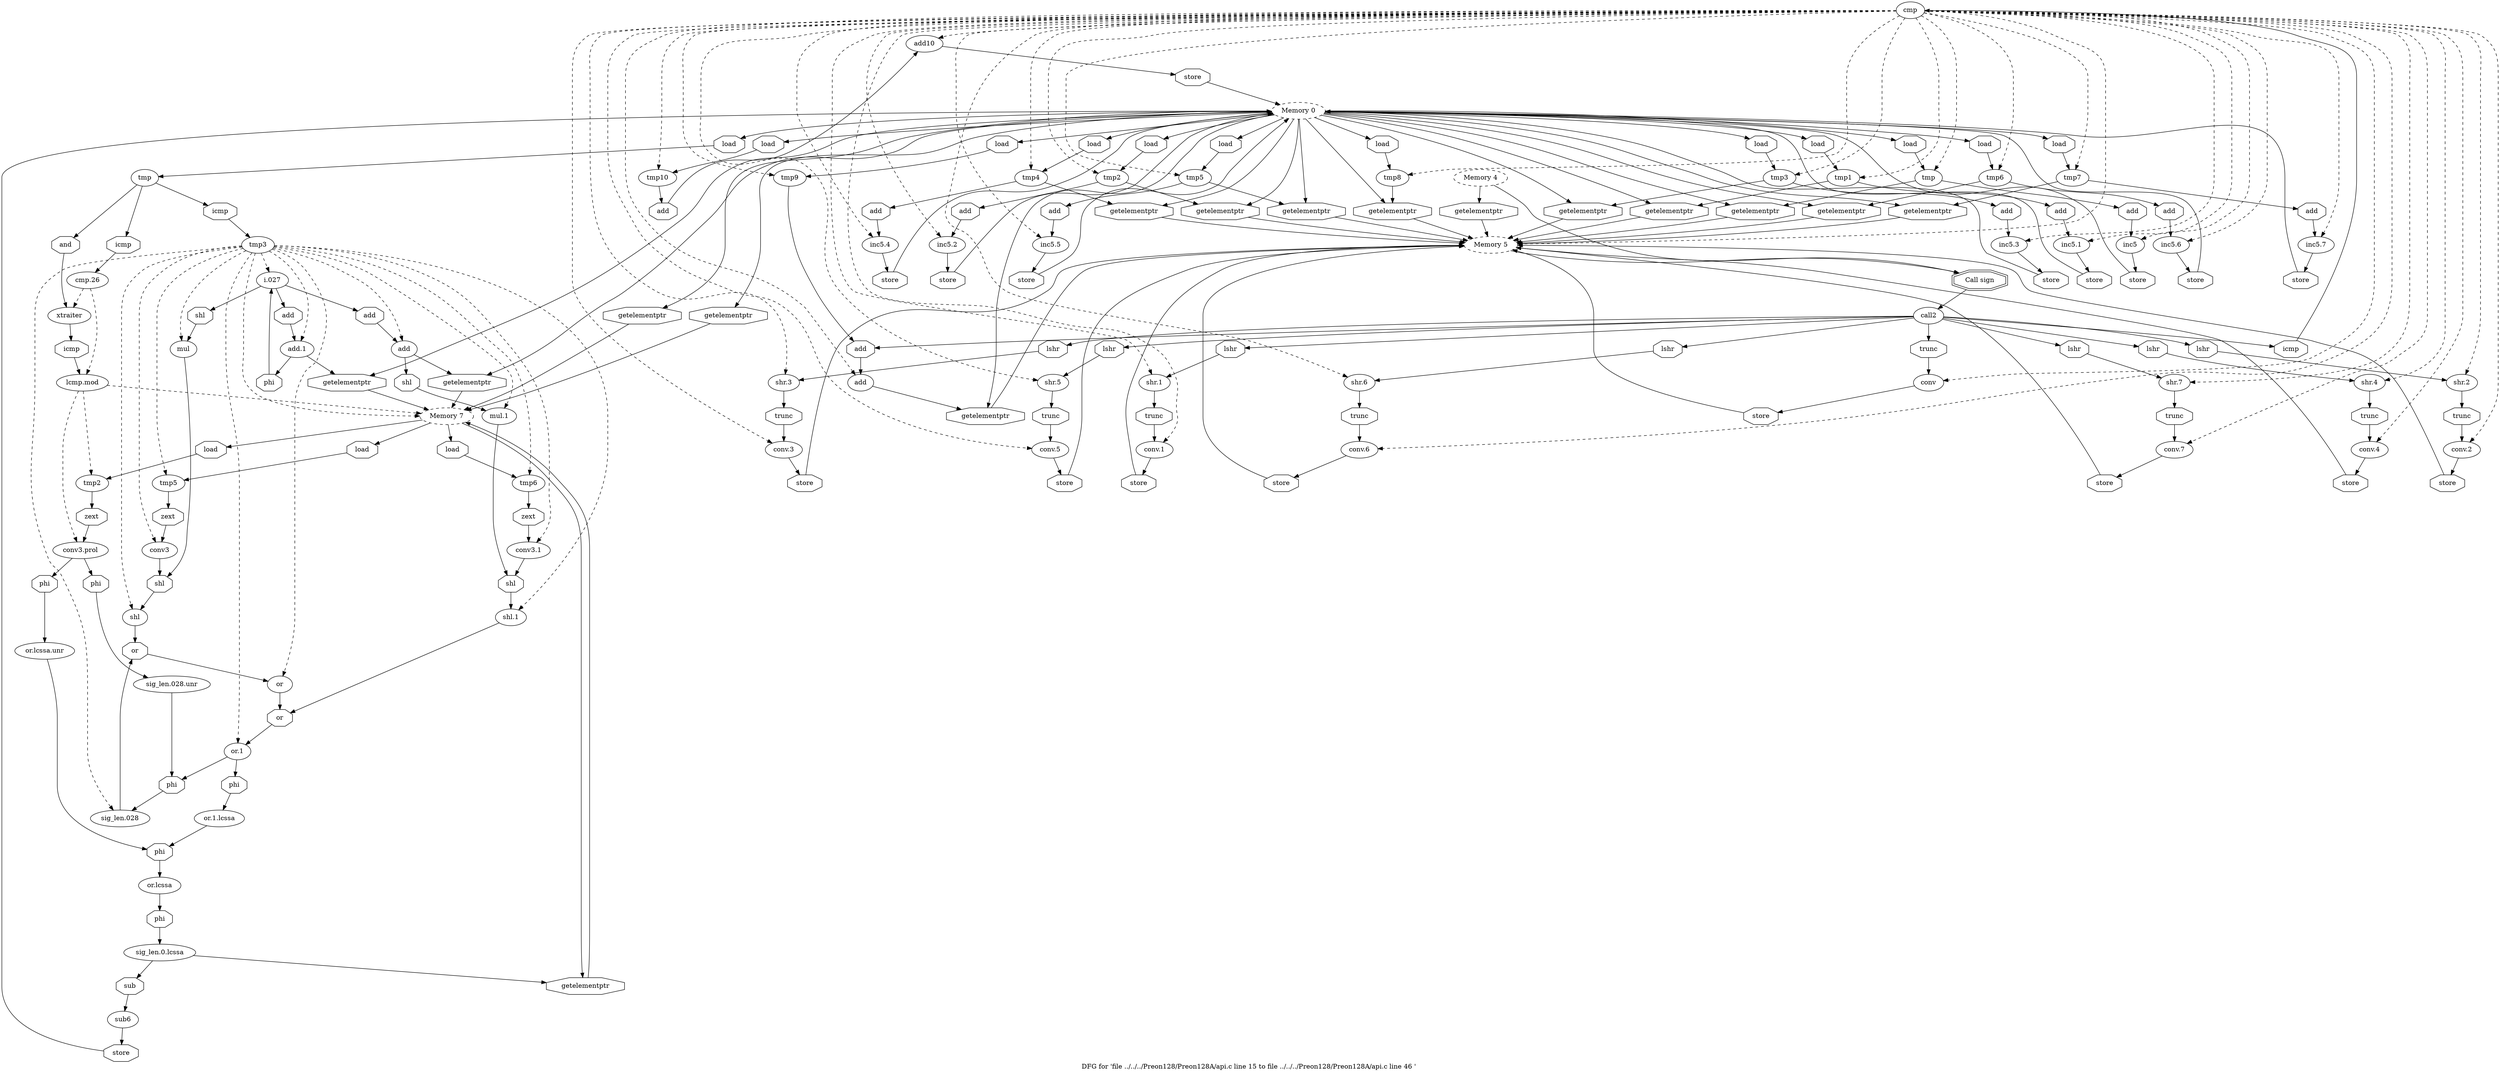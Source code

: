 digraph "DFG for 'file ../../../Preon128/Preon128A/api.c line 15 to file ../../../Preon128/Preon128A/api.c line 46 '  "{
label="DFG for 'file ../../../Preon128/Preon128A/api.c line 15 to file ../../../Preon128/Preon128A/api.c line 46 ' ";
node_2003[shape=ellipse,style=solid,label="cmp"]
node_1998[shape=ellipse,style=dashed,label="Memory 5"]
"node_2003"->"node_1998" [style=dashed]
node_2102[shape=ellipse,style=solid,label="add10"]
"node_2003"->"node_2102" [style=dashed]
node_2016[shape=ellipse,style=solid,label="conv.1"]
"node_2003"->"node_2016" [style=dashed]
node_2048[shape=ellipse,style=solid,label="shr.4"]
"node_2003"->"node_2048" [style=dashed]
node_2041[shape=ellipse,style=solid,label="tmp3"]
"node_2003"->"node_2041" [style=dashed]
node_2025[shape=ellipse,style=solid,label="shr.2"]
"node_2003"->"node_2025" [style=dashed]
node_2050[shape=ellipse,style=solid,label="conv.4"]
"node_2003"->"node_2050" [style=dashed]
node_2029[shape=ellipse,style=solid,label="tmp2"]
"node_2003"->"node_2029" [style=dashed]
node_2097[shape=ellipse,style=solid,label="add"]
"node_2003"->"node_2097" [style=dashed]
node_2052[shape=ellipse,style=solid,label="tmp4"]
"node_2003"->"node_2052" [style=dashed]
node_2054[shape=ellipse,style=solid,label="inc5.4"]
"node_2003"->"node_2054" [style=dashed]
node_2018[shape=ellipse,style=solid,label="tmp1"]
"node_2003"->"node_2018" [style=dashed]
node_2059[shape=ellipse,style=solid,label="shr.5"]
"node_2003"->"node_2059" [style=dashed]
node_2038[shape=ellipse,style=solid,label="conv.3"]
"node_2003"->"node_2038" [style=dashed]
node_2031[shape=ellipse,style=solid,label="inc5.2"]
"node_2003"->"node_2031" [style=dashed]
node_2036[shape=ellipse,style=solid,label="shr.3"]
"node_2003"->"node_2036" [style=dashed]
node_2061[shape=ellipse,style=solid,label="conv.5"]
"node_2003"->"node_2061" [style=dashed]
node_2063[shape=ellipse,style=solid,label="tmp5"]
"node_2003"->"node_2063" [style=dashed]
node_2009[shape=ellipse,style=solid,label="inc5"]
"node_2003"->"node_2009" [style=dashed]
node_2065[shape=ellipse,style=solid,label="inc5.5"]
"node_2003"->"node_2065" [style=dashed]
node_2070[shape=ellipse,style=solid,label="shr.6"]
"node_2003"->"node_2070" [style=dashed]
node_2072[shape=ellipse,style=solid,label="conv.6"]
"node_2003"->"node_2072" [style=dashed]
node_2074[shape=ellipse,style=solid,label="tmp6"]
"node_2003"->"node_2074" [style=dashed]
node_2076[shape=ellipse,style=solid,label="inc5.6"]
"node_2003"->"node_2076" [style=dashed]
node_2014[shape=ellipse,style=solid,label="shr.1"]
"node_2003"->"node_2014" [style=dashed]
node_2020[shape=ellipse,style=solid,label="inc5.1"]
"node_2003"->"node_2020" [style=dashed]
node_2100[shape=ellipse,style=solid,label="tmp10"]
"node_2003"->"node_2100" [style=dashed]
node_2081[shape=ellipse,style=solid,label="shr.7"]
"node_2003"->"node_2081" [style=dashed]
node_2043[shape=ellipse,style=solid,label="inc5.3"]
"node_2003"->"node_2043" [style=dashed]
node_2007[shape=ellipse,style=solid,label="tmp"]
"node_2003"->"node_2007" [style=dashed]
node_2083[shape=ellipse,style=solid,label="conv.7"]
"node_2003"->"node_2083" [style=dashed]
node_2027[shape=ellipse,style=solid,label="conv.2"]
"node_2003"->"node_2027" [style=dashed]
node_2085[shape=ellipse,style=solid,label="tmp7"]
"node_2003"->"node_2085" [style=dashed]
node_2087[shape=ellipse,style=solid,label="inc5.7"]
"node_2003"->"node_2087" [style=dashed]
node_2092[shape=ellipse,style=solid,label="tmp8"]
"node_2003"->"node_2092" [style=dashed]
node_2005[shape=ellipse,style=solid,label="conv"]
"node_2003"->"node_2005" [style=dashed]
node_2095[shape=ellipse,style=solid,label="tmp9"]
"node_2003"->"node_2095" [style=dashed]
node_2002[shape=doubleoctagon,style=solid,label="Call sign"]
node_2001[shape=ellipse,style=solid,label="call2"]
"node_2002"->"node_2001"
node_2049[shape=octagon,style=solid,label="lshr"]
"node_2001"->"node_2049"
node_2004[shape=octagon,style=solid,label="icmp"]
"node_2001"->"node_2004"
node_2026[shape=octagon,style=solid,label="lshr"]
"node_2001"->"node_2026"
node_2060[shape=octagon,style=solid,label="lshr"]
"node_2001"->"node_2060"
node_2071[shape=octagon,style=solid,label="lshr"]
"node_2001"->"node_2071"
node_2098[shape=octagon,style=solid,label="add"]
"node_2001"->"node_2098"
node_2037[shape=octagon,style=solid,label="lshr"]
"node_2001"->"node_2037"
node_2015[shape=octagon,style=solid,label="lshr"]
"node_2001"->"node_2015"
node_2006[shape=octagon,style=solid,label="trunc"]
"node_2001"->"node_2006"
node_2082[shape=octagon,style=solid,label="lshr"]
"node_2001"->"node_2082"
node_2000[shape=ellipse,style=dashed,label="Memory 4"]
"node_2000"->"node_2002"
node_1999[shape=octagon,style=solid,label="getelementptr"]
"node_2000"->"node_1999"
"node_1999"->"node_1998"
"node_1998"->"node_2002"
node_1997[shape=ellipse,style=dashed,label="Memory 0"]
node_2105[shape=octagon,style=solid,label="load"]
"node_1997"->"node_2105"
node_2096[shape=octagon,style=solid,label="load"]
"node_1997"->"node_2096"
node_2053[shape=octagon,style=solid,label="load"]
"node_1997"->"node_2053"
node_2012[shape=octagon,style=solid,label="getelementptr"]
"node_1997"->"node_2012"
node_2034[shape=octagon,style=solid,label="getelementptr"]
"node_1997"->"node_2034"
node_2057[shape=octagon,style=solid,label="getelementptr"]
"node_1997"->"node_2057"
node_2064[shape=octagon,style=solid,label="load"]
"node_1997"->"node_2064"
node_2068[shape=octagon,style=solid,label="getelementptr"]
"node_1997"->"node_2068"
node_2099[shape=octagon,style=solid,label="getelementptr"]
"node_1997"->"node_2099"
node_2075[shape=octagon,style=solid,label="load"]
"node_1997"->"node_2075"
node_2113[shape=octagon,style=solid,label="getelementptr"]
"node_1997"->"node_2113"
node_2046[shape=octagon,style=solid,label="getelementptr"]
"node_1997"->"node_2046"
node_2134[shape=octagon,style=solid,label="getelementptr"]
"node_1997"->"node_2134"
node_2042[shape=octagon,style=solid,label="load"]
"node_1997"->"node_2042"
node_2079[shape=octagon,style=solid,label="getelementptr"]
"node_1997"->"node_2079"
node_2101[shape=octagon,style=solid,label="load"]
"node_1997"->"node_2101"
node_2008[shape=octagon,style=solid,label="load"]
"node_1997"->"node_2008"
node_2151[shape=octagon,style=solid,label="getelementptr"]
"node_1997"->"node_2151"
node_2019[shape=octagon,style=solid,label="load"]
"node_1997"->"node_2019"
node_2086[shape=octagon,style=solid,label="load"]
"node_1997"->"node_2086"
node_2090[shape=octagon,style=solid,label="getelementptr"]
"node_1997"->"node_2090"
node_2023[shape=octagon,style=solid,label="getelementptr"]
"node_1997"->"node_2023"
node_2093[shape=octagon,style=solid,label="load"]
"node_1997"->"node_2093"
node_2030[shape=octagon,style=solid,label="load"]
"node_1997"->"node_2030"
node_2094[shape=octagon,style=solid,label="getelementptr"]
"node_1997"->"node_2094"
node_2160[shape=octagon,style=solid,label="getelementptr"]
"node_1997"->"node_2160"
node_2040[shape=octagon,style=solid,label="store"]
"node_2102"->"node_2040"
node_2103[shape=octagon,style=solid,label="add"]
"node_2103"->"node_2102"
node_2024[shape=octagon,style=solid,label="store"]
"node_2016"->"node_2024"
node_2051[shape=octagon,style=solid,label="trunc"]
"node_2048"->"node_2051"
"node_2049"->"node_2048"
"node_2041"->"node_2046"
node_2044[shape=octagon,style=solid,label="add"]
"node_2041"->"node_2044"
node_2028[shape=octagon,style=solid,label="trunc"]
"node_2025"->"node_2028"
node_2017[shape=octagon,style=solid,label="trunc"]
"node_2017"->"node_2016"
node_2104[shape=ellipse,style=solid,label="tmp"]
node_2107[shape=octagon,style=solid,label="icmp"]
"node_2104"->"node_2107"
node_2109[shape=octagon,style=solid,label="and"]
"node_2104"->"node_2109"
node_2123[shape=octagon,style=solid,label="icmp"]
"node_2104"->"node_2123"
"node_2105"->"node_2104"
node_2142[shape=octagon,style=solid,label="add"]
node_2141[shape=ellipse,style=solid,label="add"]
"node_2142"->"node_2141"
node_2143[shape=ellipse,style=solid,label="or"]
node_2127[shape=octagon,style=solid,label="or"]
"node_2143"->"node_2127"
node_2144[shape=octagon,style=solid,label="or"]
"node_2144"->"node_2143"
"node_2024"->"node_1998"
node_2058[shape=octagon,style=solid,label="store"]
"node_2050"->"node_2058"
"node_2051"->"node_2050"
"node_2029"->"node_2034"
node_2032[shape=octagon,style=solid,label="add"]
"node_2029"->"node_2032"
"node_2096"->"node_2095"
"node_2097"->"node_2099"
node_2055[shape=octagon,style=solid,label="add"]
"node_2052"->"node_2055"
"node_2052"->"node_2057"
"node_2053"->"node_2052"
node_2145[shape=ellipse,style=solid,label="shl"]
"node_2145"->"node_2144"
node_2146[shape=octagon,style=solid,label="shl"]
"node_2146"->"node_2145"
node_2147[shape=ellipse,style=solid,label="conv3"]
"node_2147"->"node_2146"
node_2056[shape=octagon,style=solid,label="store"]
"node_2054"->"node_2056"
"node_2055"->"node_2054"
node_2126[shape=ellipse,style=solid,label="or.1"]
node_2125[shape=octagon,style=solid,label="phi"]
"node_2126"->"node_2125"
node_2155[shape=octagon,style=solid,label="phi"]
"node_2126"->"node_2155"
"node_2127"->"node_2126"
"node_2012"->"node_1998"
node_2124[shape=ellipse,style=solid,label="or.1.lcssa"]
node_2157[shape=octagon,style=solid,label="phi"]
"node_2124"->"node_2157"
"node_2125"->"node_2124"
"node_2034"->"node_1998"
node_2022[shape=octagon,style=solid,label="store"]
"node_2022"->"node_1997"
"node_2004"->"node_2003"
node_2021[shape=octagon,style=solid,label="add"]
"node_2018"->"node_2021"
"node_2018"->"node_2023"
node_2148[shape=octagon,style=solid,label="zext"]
"node_2148"->"node_2147"
node_2149[shape=ellipse,style=solid,label="tmp5"]
"node_2149"->"node_2148"
node_2150[shape=octagon,style=solid,label="load"]
"node_2150"->"node_2149"
node_2163[shape=octagon,style=solid,label="store"]
"node_2163"->"node_1997"
node_2164[shape=octagon,style=solid,label="getelementptr"]
node_2112[shape=ellipse,style=dashed,label="Memory 7"]
"node_2164"->"node_2112"
"node_2056"->"node_1997"
"node_2057"->"node_1998"
"node_2058"->"node_1998"
node_2062[shape=octagon,style=solid,label="trunc"]
"node_2059"->"node_2062"
node_2116[shape=ellipse,style=solid,label="conv3.prol"]
node_2121[shape=octagon,style=solid,label="phi"]
"node_2116"->"node_2121"
node_2119[shape=octagon,style=solid,label="phi"]
"node_2116"->"node_2119"
node_2117[shape=octagon,style=solid,label="zext"]
"node_2117"->"node_2116"
node_2010[shape=octagon,style=solid,label="add"]
"node_2010"->"node_2009"
node_2128[shape=ellipse,style=solid,label="shl.1"]
"node_2128"->"node_2127"
node_2129[shape=octagon,style=solid,label="shl"]
"node_2129"->"node_2128"
"node_2026"->"node_2025"
node_2138[shape=octagon,style=solid,label="phi"]
node_2137[shape=ellipse,style=solid,label="i.027"]
"node_2138"->"node_2137"
node_2139[shape=ellipse,style=solid,label="mul.1"]
"node_2139"->"node_2129"
"node_2021"->"node_2020"
node_2035[shape=octagon,style=solid,label="store"]
"node_2035"->"node_1998"
node_2039[shape=octagon,style=solid,label="trunc"]
"node_2039"->"node_2038"
node_2047[shape=octagon,style=solid,label="store"]
"node_2038"->"node_2047"
node_2120[shape=ellipse,style=solid,label="sig_len.028.unr"]
"node_2120"->"node_2155"
"node_2121"->"node_2120"
node_2033[shape=octagon,style=solid,label="store"]
"node_2031"->"node_2033"
"node_2036"->"node_2039"
"node_2060"->"node_2059"
node_2069[shape=octagon,style=solid,label="store"]
"node_2061"->"node_2069"
"node_2062"->"node_2061"
node_2066[shape=octagon,style=solid,label="add"]
"node_2063"->"node_2066"
"node_2063"->"node_2068"
node_2011[shape=octagon,style=solid,label="store"]
"node_2009"->"node_2011"
"node_2064"->"node_2063"
node_2067[shape=octagon,style=solid,label="store"]
"node_2065"->"node_2067"
"node_2066"->"node_2065"
"node_2067"->"node_1997"
"node_2068"->"node_1998"
"node_2069"->"node_1998"
node_2073[shape=octagon,style=solid,label="trunc"]
"node_2070"->"node_2073"
"node_2071"->"node_2070"
node_2080[shape=octagon,style=solid,label="store"]
"node_2072"->"node_2080"
"node_2073"->"node_2072"
node_2013[shape=octagon,style=solid,label="store"]
"node_2013"->"node_1998"
"node_2098"->"node_2097"
"node_2099"->"node_1998"
node_2077[shape=octagon,style=solid,label="add"]
"node_2074"->"node_2077"
"node_2074"->"node_2079"
"node_2075"->"node_2074"
node_2154[shape=ellipse,style=solid,label="sig_len.028"]
"node_2154"->"node_2144"
"node_2155"->"node_2154"
node_2156[shape=ellipse,style=solid,label="or.lcssa"]
node_2159[shape=octagon,style=solid,label="phi"]
"node_2156"->"node_2159"
node_2078[shape=octagon,style=solid,label="store"]
"node_2076"->"node_2078"
"node_2077"->"node_2076"
"node_2112"->"node_2150"
"node_2112"->"node_2164"
node_2115[shape=octagon,style=solid,label="load"]
"node_2112"->"node_2115"
node_2133[shape=octagon,style=solid,label="load"]
"node_2112"->"node_2133"
"node_2113"->"node_2112"
node_2106[shape=ellipse,style=solid,label="cmp.26"]
node_2108[shape=ellipse,style=solid,label="xtraiter"]
"node_2106"->"node_2108" [style=dashed]
node_2110[shape=ellipse,style=solid,label="lcmp.mod"]
"node_2106"->"node_2110" [style=dashed]
"node_2107"->"node_2106"
"node_2157"->"node_2156"
node_2158[shape=ellipse,style=solid,label="sig_len.0.lcssa"]
"node_2158"->"node_2164"
node_2162[shape=octagon,style=solid,label="sub"]
"node_2158"->"node_2162"
"node_2159"->"node_2158"
"node_2037"->"node_2036"
node_2118[shape=ellipse,style=solid,label="or.lcssa.unr"]
"node_2118"->"node_2157"
"node_2119"->"node_2118"
"node_2014"->"node_2017"
"node_2046"->"node_1998"
"node_2047"->"node_1998"
"node_2020"->"node_2022"
"node_2134"->"node_2112"
node_2135[shape=ellipse,style=solid,label="add.1"]
"node_2135"->"node_2138"
"node_2135"->"node_2134"
"node_2042"->"node_2041"
"node_2078"->"node_1997"
"node_2079"->"node_1998"
"node_2100"->"node_2103"
"node_2101"->"node_2100"
node_2111[shape=octagon,style=solid,label="icmp"]
"node_2108"->"node_2111"
"node_2109"->"node_2108"
"node_2032"->"node_2031"
"node_2008"->"node_2007"
"node_2080"->"node_1998"
node_2084[shape=octagon,style=solid,label="trunc"]
"node_2081"->"node_2084"
node_2045[shape=octagon,style=solid,label="store"]
"node_2043"->"node_2045"
node_2140[shape=octagon,style=solid,label="shl"]
"node_2140"->"node_2139"
"node_2141"->"node_2140"
"node_2141"->"node_2151"
node_2130[shape=ellipse,style=solid,label="conv3.1"]
"node_2130"->"node_2129"
node_2131[shape=octagon,style=solid,label="zext"]
"node_2131"->"node_2130"
"node_2110"->"node_2116" [style=dashed]
"node_2110"->"node_2112" [style=dashed]
node_2114[shape=ellipse,style=solid,label="tmp2"]
"node_2110"->"node_2114" [style=dashed]
"node_2111"->"node_2110"
"node_2151"->"node_2112"
node_2152[shape=ellipse,style=solid,label="mul"]
"node_2152"->"node_2146"
node_2153[shape=octagon,style=solid,label="shl"]
"node_2153"->"node_2152"
"node_2015"->"node_2014"
"node_2007"->"node_2012"
"node_2007"->"node_2010"
"node_2114"->"node_2117"
"node_2115"->"node_2114"
"node_2006"->"node_2005"
node_2132[shape=ellipse,style=solid,label="tmp6"]
"node_2132"->"node_2131"
"node_2133"->"node_2132"
"node_2082"->"node_2081"
node_2091[shape=octagon,style=solid,label="store"]
"node_2083"->"node_2091"
"node_2019"->"node_2018"
"node_2027"->"node_2035"
"node_2028"->"node_2027"
"node_2011"->"node_1997"
node_2122[shape=ellipse,style=solid,label="tmp3"]
"node_2122"->"node_2143" [style=dashed]
"node_2122"->"node_2145" [style=dashed]
"node_2122"->"node_2147" [style=dashed]
"node_2122"->"node_2126" [style=dashed]
"node_2122"->"node_2149" [style=dashed]
"node_2122"->"node_2128" [style=dashed]
"node_2122"->"node_2139" [style=dashed]
"node_2122"->"node_2154" [style=dashed]
"node_2122"->"node_2112" [style=dashed]
"node_2122"->"node_2135" [style=dashed]
"node_2122"->"node_2141" [style=dashed]
"node_2122"->"node_2130" [style=dashed]
"node_2122"->"node_2152" [style=dashed]
"node_2122"->"node_2132" [style=dashed]
"node_2122"->"node_2137" [style=dashed]
"node_2123"->"node_2122"
"node_2084"->"node_2083"
node_2088[shape=octagon,style=solid,label="add"]
"node_2085"->"node_2088"
"node_2085"->"node_2090"
"node_2086"->"node_2085"
node_2089[shape=octagon,style=solid,label="store"]
"node_2087"->"node_2089"
"node_2033"->"node_1997"
"node_2088"->"node_2087"
"node_2089"->"node_1997"
"node_2040"->"node_1997"
"node_2090"->"node_1998"
"node_2091"->"node_1998"
node_2136[shape=octagon,style=solid,label="add"]
"node_2136"->"node_2135"
"node_2137"->"node_2142"
"node_2137"->"node_2153"
"node_2137"->"node_2136"
"node_2023"->"node_1998"
"node_2092"->"node_2094"
"node_2093"->"node_2092"
"node_2030"->"node_2029"
"node_2005"->"node_2013"
"node_2044"->"node_2043"
"node_2045"->"node_1997"
"node_2094"->"node_1998"
"node_2095"->"node_2098"
"node_2160"->"node_2112"
node_2161[shape=ellipse,style=solid,label="sub6"]
"node_2161"->"node_2163"
"node_2162"->"node_2161"
}

